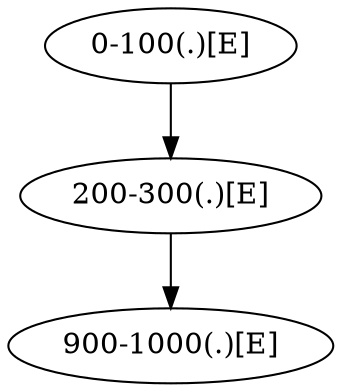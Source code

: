 strict digraph G {
"200-300(.)[E]" [data="[ID=G1.1,cov=0.10,+]"];
"900-1000(.)[E]" [data="[ID=G1.1,cov=0.10,+]"];
"0-100(.)[E]" [data="[ID=G1.1,cov=0.10,+]"];
"200-300(.)[E]" -> "900-1000(.)[E]";
"0-100(.)[E]" -> "200-300(.)[E]";
}
